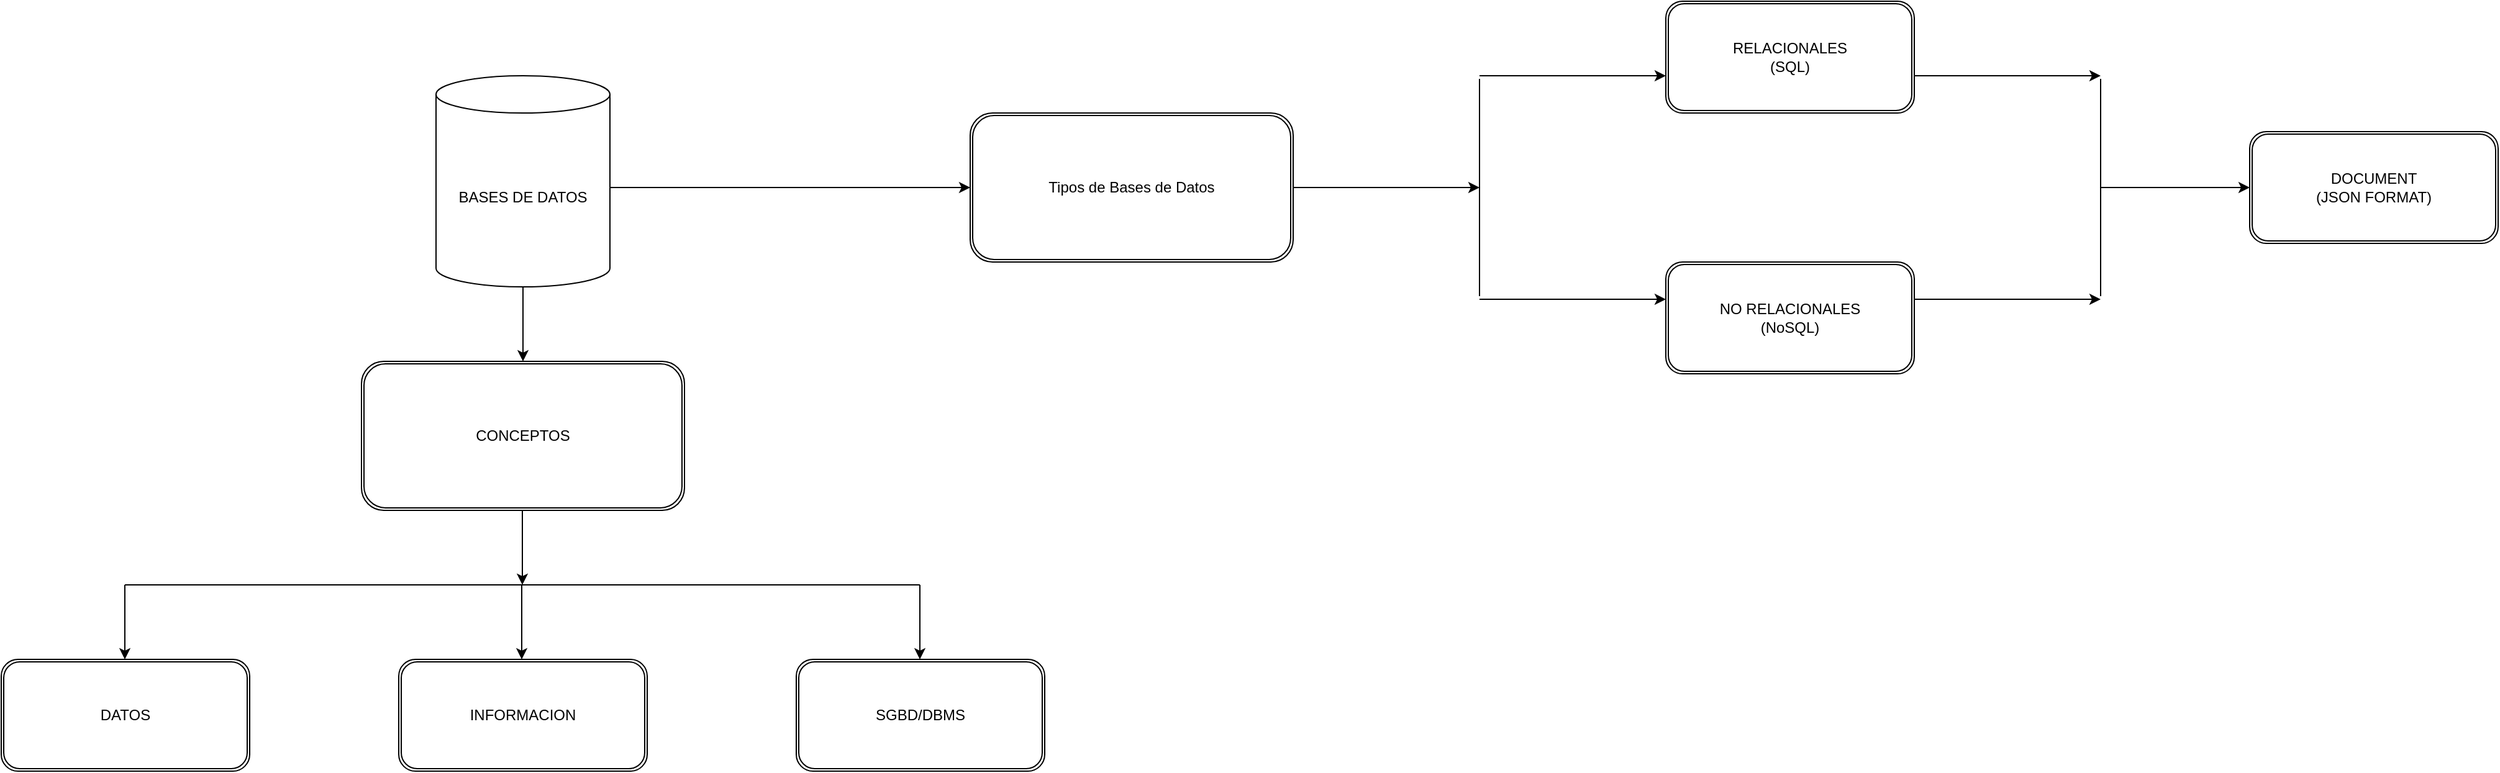 <mxfile>
    <diagram id="5HEm0Gx7beR8rxWNhGSI" name="Página-1">
        <mxGraphModel dx="1694" dy="1851" grid="1" gridSize="10" guides="1" tooltips="1" connect="1" arrows="1" fold="1" page="1" pageScale="1" pageWidth="827" pageHeight="1169" math="0" shadow="0">
            <root>
                <mxCell id="0"/>
                <mxCell id="1" parent="0"/>
                <mxCell id="2" value="" style="endArrow=classic;html=1;" edge="1" parent="1">
                    <mxGeometry width="50" height="50" relative="1" as="geometry">
                        <mxPoint x="400" y="80" as="sourcePoint"/>
                        <mxPoint x="400" y="140" as="targetPoint"/>
                    </mxGeometry>
                </mxCell>
                <mxCell id="3" value="&lt;div style=&quot;text-align: left;&quot;&gt;&lt;span style=&quot;background-color: initial;&quot;&gt;BASES DE DATOS&lt;/span&gt;&lt;/div&gt;" style="shape=cylinder3;whiteSpace=wrap;html=1;boundedLbl=1;backgroundOutline=1;size=15;" vertex="1" parent="1">
                    <mxGeometry x="330" y="-90" width="140" height="170" as="geometry"/>
                </mxCell>
                <mxCell id="5" value="" style="endArrow=none;html=1;" edge="1" parent="1">
                    <mxGeometry width="50" height="50" relative="1" as="geometry">
                        <mxPoint x="79.5" y="320" as="sourcePoint"/>
                        <mxPoint x="719.5" y="320" as="targetPoint"/>
                    </mxGeometry>
                </mxCell>
                <mxCell id="6" value="" style="endArrow=classic;html=1;" edge="1" parent="1">
                    <mxGeometry width="50" height="50" relative="1" as="geometry">
                        <mxPoint x="79.5" y="320" as="sourcePoint"/>
                        <mxPoint x="79.5" y="380" as="targetPoint"/>
                    </mxGeometry>
                </mxCell>
                <mxCell id="7" value="" style="endArrow=classic;html=1;" edge="1" parent="1">
                    <mxGeometry width="50" height="50" relative="1" as="geometry">
                        <mxPoint x="719.5" y="320" as="sourcePoint"/>
                        <mxPoint x="719.5" y="380" as="targetPoint"/>
                    </mxGeometry>
                </mxCell>
                <mxCell id="8" value="" style="endArrow=classic;html=1;" edge="1" parent="1">
                    <mxGeometry width="50" height="50" relative="1" as="geometry">
                        <mxPoint x="399" y="320" as="sourcePoint"/>
                        <mxPoint x="399" y="380" as="targetPoint"/>
                    </mxGeometry>
                </mxCell>
                <mxCell id="9" value="CONCEPTOS" style="shape=ext;double=1;rounded=1;whiteSpace=wrap;html=1;" vertex="1" parent="1">
                    <mxGeometry x="270" y="140" width="260" height="120" as="geometry"/>
                </mxCell>
                <mxCell id="10" value="DATOS" style="shape=ext;double=1;rounded=1;whiteSpace=wrap;html=1;" vertex="1" parent="1">
                    <mxGeometry x="-20" y="380" width="200" height="90" as="geometry"/>
                </mxCell>
                <mxCell id="11" value="SGBD/DBMS" style="shape=ext;double=1;rounded=1;whiteSpace=wrap;html=1;" vertex="1" parent="1">
                    <mxGeometry x="620" y="380" width="200" height="90" as="geometry"/>
                </mxCell>
                <mxCell id="12" value="INFORMACION" style="shape=ext;double=1;rounded=1;whiteSpace=wrap;html=1;" vertex="1" parent="1">
                    <mxGeometry x="300" y="380" width="200" height="90" as="geometry"/>
                </mxCell>
                <mxCell id="13" value="" style="endArrow=classic;html=1;" edge="1" parent="1">
                    <mxGeometry width="50" height="50" relative="1" as="geometry">
                        <mxPoint x="399.5" y="260" as="sourcePoint"/>
                        <mxPoint x="399.5" y="320" as="targetPoint"/>
                    </mxGeometry>
                </mxCell>
                <mxCell id="14" value="" style="endArrow=classic;html=1;" edge="1" parent="1">
                    <mxGeometry width="50" height="50" relative="1" as="geometry">
                        <mxPoint x="470" as="sourcePoint"/>
                        <mxPoint x="760" as="targetPoint"/>
                    </mxGeometry>
                </mxCell>
                <mxCell id="15" value="Tipos de Bases de Datos" style="shape=ext;double=1;rounded=1;whiteSpace=wrap;html=1;" vertex="1" parent="1">
                    <mxGeometry x="760" y="-60" width="260" height="120" as="geometry"/>
                </mxCell>
                <mxCell id="16" value="" style="endArrow=classic;html=1;" edge="1" parent="1">
                    <mxGeometry width="50" height="50" relative="1" as="geometry">
                        <mxPoint x="1020" as="sourcePoint"/>
                        <mxPoint x="1170" as="targetPoint"/>
                    </mxGeometry>
                </mxCell>
                <mxCell id="18" value="" style="endArrow=none;html=1;" edge="1" parent="1">
                    <mxGeometry width="50" height="50" relative="1" as="geometry">
                        <mxPoint x="1170" y="87.5" as="sourcePoint"/>
                        <mxPoint x="1170" y="-87.5" as="targetPoint"/>
                    </mxGeometry>
                </mxCell>
                <mxCell id="19" value="" style="endArrow=classic;html=1;" edge="1" parent="1">
                    <mxGeometry width="50" height="50" relative="1" as="geometry">
                        <mxPoint x="1170" y="-90" as="sourcePoint"/>
                        <mxPoint x="1320" y="-90" as="targetPoint"/>
                    </mxGeometry>
                </mxCell>
                <mxCell id="20" value="" style="endArrow=classic;html=1;" edge="1" parent="1">
                    <mxGeometry width="50" height="50" relative="1" as="geometry">
                        <mxPoint x="1170" y="90" as="sourcePoint"/>
                        <mxPoint x="1320" y="90" as="targetPoint"/>
                    </mxGeometry>
                </mxCell>
                <mxCell id="21" value="RELACIONALES&lt;br&gt;(SQL)" style="shape=ext;double=1;rounded=1;whiteSpace=wrap;html=1;" vertex="1" parent="1">
                    <mxGeometry x="1320" y="-150" width="200" height="90" as="geometry"/>
                </mxCell>
                <mxCell id="22" value="NO RELACIONALES&lt;br&gt;(NoSQL)" style="shape=ext;double=1;rounded=1;whiteSpace=wrap;html=1;" vertex="1" parent="1">
                    <mxGeometry x="1320" y="60" width="200" height="90" as="geometry"/>
                </mxCell>
                <mxCell id="23" value="" style="endArrow=none;html=1;" edge="1" parent="1">
                    <mxGeometry width="50" height="50" relative="1" as="geometry">
                        <mxPoint x="1670" y="87.5" as="sourcePoint"/>
                        <mxPoint x="1670" y="-87.5" as="targetPoint"/>
                    </mxGeometry>
                </mxCell>
                <mxCell id="24" value="" style="endArrow=classic;html=1;" edge="1" parent="1">
                    <mxGeometry width="50" height="50" relative="1" as="geometry">
                        <mxPoint x="1520" y="-90" as="sourcePoint"/>
                        <mxPoint x="1670" y="-90" as="targetPoint"/>
                    </mxGeometry>
                </mxCell>
                <mxCell id="25" value="" style="endArrow=classic;html=1;" edge="1" parent="1">
                    <mxGeometry width="50" height="50" relative="1" as="geometry">
                        <mxPoint x="1520" y="90" as="sourcePoint"/>
                        <mxPoint x="1670" y="90" as="targetPoint"/>
                    </mxGeometry>
                </mxCell>
                <mxCell id="26" value="" style="endArrow=classic;html=1;" edge="1" parent="1">
                    <mxGeometry width="50" height="50" relative="1" as="geometry">
                        <mxPoint x="1670" as="sourcePoint"/>
                        <mxPoint x="1790" as="targetPoint"/>
                    </mxGeometry>
                </mxCell>
                <mxCell id="27" value="DOCUMENT&lt;br&gt;(JSON FORMAT)" style="shape=ext;double=1;rounded=1;whiteSpace=wrap;html=1;" vertex="1" parent="1">
                    <mxGeometry x="1790" y="-45" width="200" height="90" as="geometry"/>
                </mxCell>
            </root>
        </mxGraphModel>
    </diagram>
</mxfile>